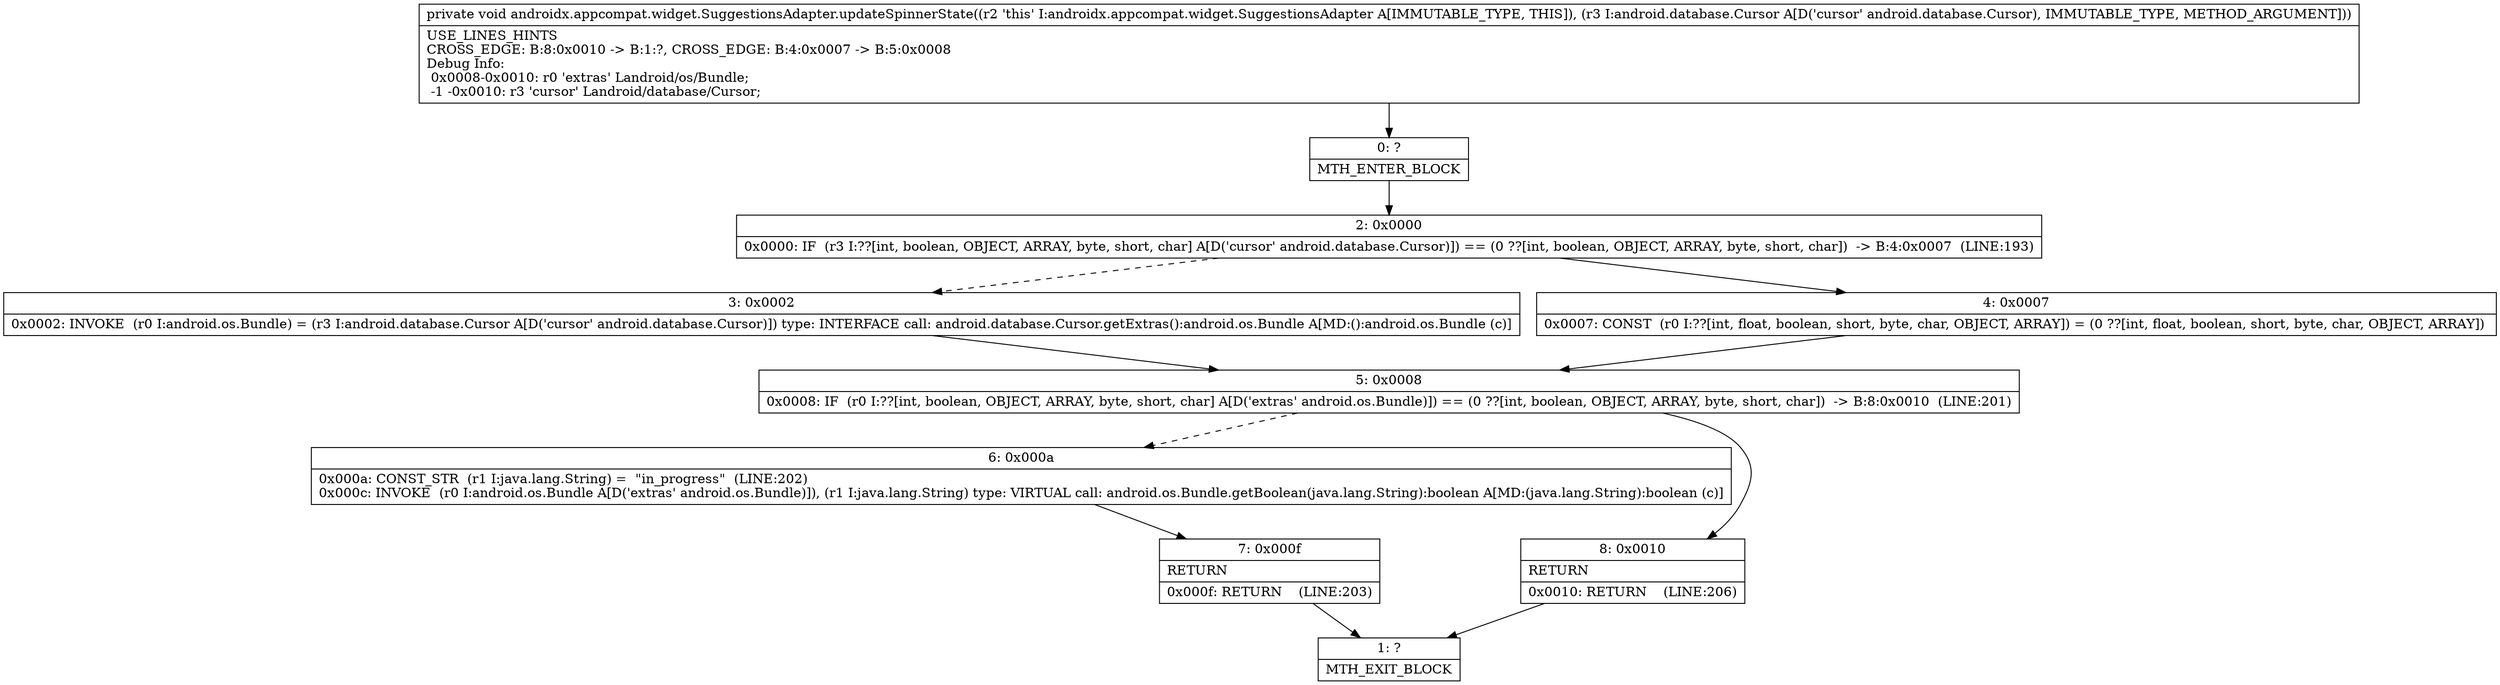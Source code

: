 digraph "CFG forandroidx.appcompat.widget.SuggestionsAdapter.updateSpinnerState(Landroid\/database\/Cursor;)V" {
Node_0 [shape=record,label="{0\:\ ?|MTH_ENTER_BLOCK\l}"];
Node_2 [shape=record,label="{2\:\ 0x0000|0x0000: IF  (r3 I:??[int, boolean, OBJECT, ARRAY, byte, short, char] A[D('cursor' android.database.Cursor)]) == (0 ??[int, boolean, OBJECT, ARRAY, byte, short, char])  \-\> B:4:0x0007  (LINE:193)\l}"];
Node_3 [shape=record,label="{3\:\ 0x0002|0x0002: INVOKE  (r0 I:android.os.Bundle) = (r3 I:android.database.Cursor A[D('cursor' android.database.Cursor)]) type: INTERFACE call: android.database.Cursor.getExtras():android.os.Bundle A[MD:():android.os.Bundle (c)]\l}"];
Node_5 [shape=record,label="{5\:\ 0x0008|0x0008: IF  (r0 I:??[int, boolean, OBJECT, ARRAY, byte, short, char] A[D('extras' android.os.Bundle)]) == (0 ??[int, boolean, OBJECT, ARRAY, byte, short, char])  \-\> B:8:0x0010  (LINE:201)\l}"];
Node_6 [shape=record,label="{6\:\ 0x000a|0x000a: CONST_STR  (r1 I:java.lang.String) =  \"in_progress\"  (LINE:202)\l0x000c: INVOKE  (r0 I:android.os.Bundle A[D('extras' android.os.Bundle)]), (r1 I:java.lang.String) type: VIRTUAL call: android.os.Bundle.getBoolean(java.lang.String):boolean A[MD:(java.lang.String):boolean (c)]\l}"];
Node_7 [shape=record,label="{7\:\ 0x000f|RETURN\l|0x000f: RETURN    (LINE:203)\l}"];
Node_1 [shape=record,label="{1\:\ ?|MTH_EXIT_BLOCK\l}"];
Node_8 [shape=record,label="{8\:\ 0x0010|RETURN\l|0x0010: RETURN    (LINE:206)\l}"];
Node_4 [shape=record,label="{4\:\ 0x0007|0x0007: CONST  (r0 I:??[int, float, boolean, short, byte, char, OBJECT, ARRAY]) = (0 ??[int, float, boolean, short, byte, char, OBJECT, ARRAY]) \l}"];
MethodNode[shape=record,label="{private void androidx.appcompat.widget.SuggestionsAdapter.updateSpinnerState((r2 'this' I:androidx.appcompat.widget.SuggestionsAdapter A[IMMUTABLE_TYPE, THIS]), (r3 I:android.database.Cursor A[D('cursor' android.database.Cursor), IMMUTABLE_TYPE, METHOD_ARGUMENT]))  | USE_LINES_HINTS\lCROSS_EDGE: B:8:0x0010 \-\> B:1:?, CROSS_EDGE: B:4:0x0007 \-\> B:5:0x0008\lDebug Info:\l  0x0008\-0x0010: r0 'extras' Landroid\/os\/Bundle;\l  \-1 \-0x0010: r3 'cursor' Landroid\/database\/Cursor;\l}"];
MethodNode -> Node_0;Node_0 -> Node_2;
Node_2 -> Node_3[style=dashed];
Node_2 -> Node_4;
Node_3 -> Node_5;
Node_5 -> Node_6[style=dashed];
Node_5 -> Node_8;
Node_6 -> Node_7;
Node_7 -> Node_1;
Node_8 -> Node_1;
Node_4 -> Node_5;
}

